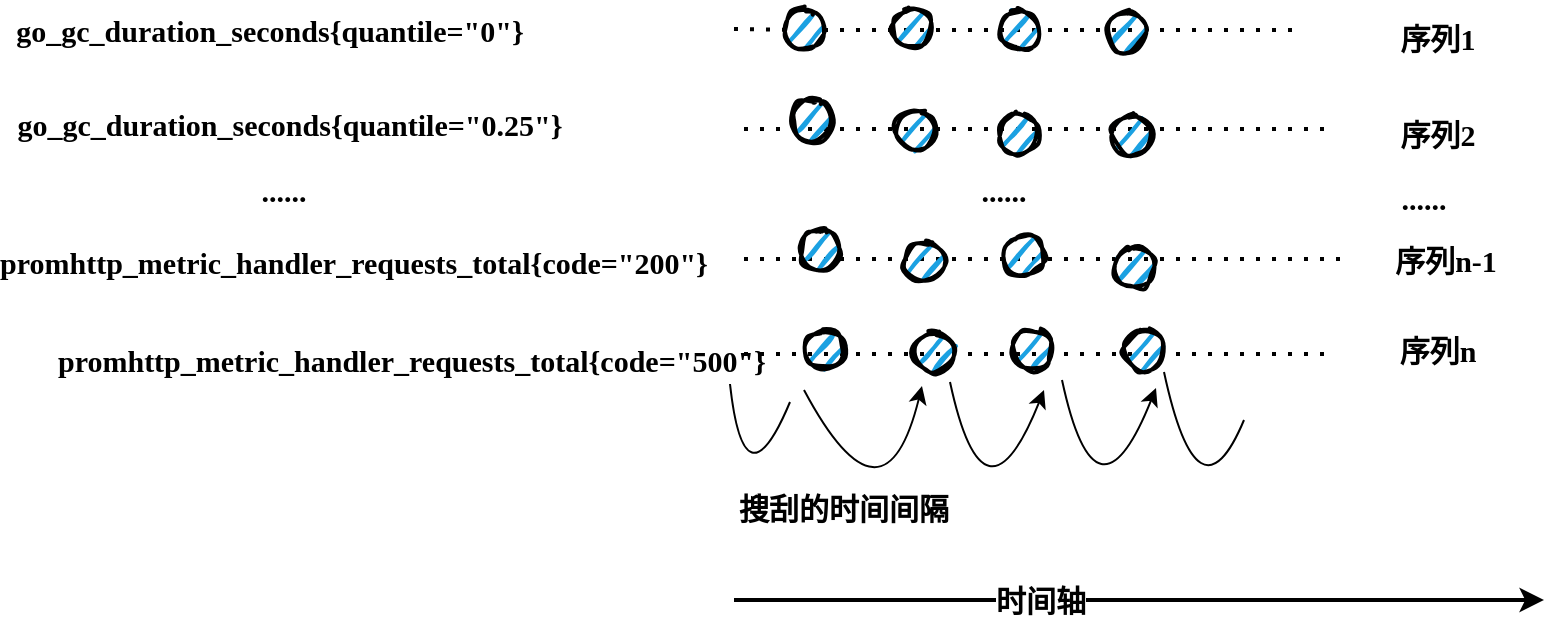 <mxfile version="16.5.1" type="device"><diagram id="fl3l7JhTa4kS9sDUFRaA" name="第 1 页"><mxGraphModel dx="3423" dy="1864" grid="1" gridSize="10" guides="1" tooltips="1" connect="1" arrows="1" fold="1" page="1" pageScale="1" pageWidth="827" pageHeight="1169" math="0" shadow="0"><root><mxCell id="0"/><mxCell id="1" parent="0"/><mxCell id="Nc4wAFm8coX0yKCtMDV_-5" value="go_gc_duration_seconds{quantile=&quot;0&quot;}" style="text;html=1;strokeColor=none;fillColor=none;align=center;verticalAlign=middle;whiteSpace=wrap;rounded=0;fontSize=15;fontFamily=Aa老外雨果体;fontStyle=1" vertex="1" parent="1"><mxGeometry x="-1577" y="-1140" width="60" height="30" as="geometry"/></mxCell><mxCell id="Nc4wAFm8coX0yKCtMDV_-6" value="go_gc_duration_seconds{quantile=&quot;0.25&quot;}" style="text;html=1;strokeColor=none;fillColor=none;align=center;verticalAlign=middle;whiteSpace=wrap;rounded=0;fontSize=15;fontFamily=Aa老外雨果体;fontStyle=1" vertex="1" parent="1"><mxGeometry x="-1567" y="-1093" width="60" height="30" as="geometry"/></mxCell><mxCell id="Nc4wAFm8coX0yKCtMDV_-7" value="promhttp_metric_handler_requests_total{code=&quot;200&quot;}" style="text;html=1;strokeColor=none;fillColor=none;align=center;verticalAlign=middle;whiteSpace=wrap;rounded=0;fontSize=15;fontFamily=Aa老外雨果体;fontStyle=1" vertex="1" parent="1"><mxGeometry x="-1535" y="-1024" width="60" height="30" as="geometry"/></mxCell><mxCell id="Nc4wAFm8coX0yKCtMDV_-9" value="promhttp_metric_handler_requests_total{code=&quot;500&quot;}" style="text;whiteSpace=wrap;html=1;fontSize=15;fontFamily=Aa老外雨果体;fontStyle=1" vertex="1" parent="1"><mxGeometry x="-1655" y="-975" width="310" height="30" as="geometry"/></mxCell><mxCell id="Nc4wAFm8coX0yKCtMDV_-10" value="......" style="text;html=1;strokeColor=none;fillColor=none;align=center;verticalAlign=middle;whiteSpace=wrap;rounded=0;fontFamily=Aa老外雨果体;fontSize=15;fontStyle=1" vertex="1" parent="1"><mxGeometry x="-1570" y="-1060" width="60" height="30" as="geometry"/></mxCell><mxCell id="Nc4wAFm8coX0yKCtMDV_-11" value="" style="endArrow=none;dashed=1;html=1;dashPattern=1 3;strokeWidth=2;rounded=0;fontFamily=Aa老外雨果体;fontSize=15;startArrow=none;fontStyle=1" edge="1" parent="1" source="Nc4wAFm8coX0yKCtMDV_-15"><mxGeometry width="50" height="50" relative="1" as="geometry"><mxPoint x="-1315" y="-1125.5" as="sourcePoint"/><mxPoint x="-1030" y="-1125" as="targetPoint"/></mxGeometry></mxCell><mxCell id="Nc4wAFm8coX0yKCtMDV_-12" value="" style="endArrow=none;dashed=1;html=1;dashPattern=1 3;strokeWidth=2;rounded=0;fontFamily=Aa老外雨果体;fontSize=15;fontStyle=1" edge="1" parent="1"><mxGeometry width="50" height="50" relative="1" as="geometry"><mxPoint x="-1310" y="-1075.5" as="sourcePoint"/><mxPoint x="-1020" y="-1075.5" as="targetPoint"/></mxGeometry></mxCell><mxCell id="Nc4wAFm8coX0yKCtMDV_-13" value="" style="endArrow=none;dashed=1;html=1;dashPattern=1 3;strokeWidth=2;rounded=0;fontFamily=Aa老外雨果体;fontSize=15;fontStyle=1" edge="1" parent="1"><mxGeometry width="50" height="50" relative="1" as="geometry"><mxPoint x="-1310" y="-1010.5" as="sourcePoint"/><mxPoint x="-1010" y="-1010.5" as="targetPoint"/></mxGeometry></mxCell><mxCell id="Nc4wAFm8coX0yKCtMDV_-14" value="" style="endArrow=none;dashed=1;html=1;dashPattern=1 3;strokeWidth=2;rounded=0;fontFamily=Aa老外雨果体;fontSize=15;fontStyle=1" edge="1" parent="1"><mxGeometry width="50" height="50" relative="1" as="geometry"><mxPoint x="-1310" y="-963" as="sourcePoint"/><mxPoint x="-1020" y="-963" as="targetPoint"/></mxGeometry></mxCell><mxCell id="Nc4wAFm8coX0yKCtMDV_-15" value="" style="ellipse;whiteSpace=wrap;html=1;strokeWidth=2;fillWeight=2;hachureGap=8;fillColor=#1ba1e2;sketch=1;fontFamily=Aa老外雨果体;fontSize=15;fontStyle=1" vertex="1" parent="1"><mxGeometry x="-1290" y="-1135" width="20" height="20" as="geometry"/></mxCell><mxCell id="Nc4wAFm8coX0yKCtMDV_-19" value="" style="endArrow=none;dashed=1;html=1;dashPattern=1 3;strokeWidth=2;rounded=0;fontFamily=Aa老外雨果体;fontSize=15;fontStyle=1" edge="1" parent="1" target="Nc4wAFm8coX0yKCtMDV_-15"><mxGeometry width="50" height="50" relative="1" as="geometry"><mxPoint x="-1315" y="-1125.5" as="sourcePoint"/><mxPoint x="-1030" y="-1125" as="targetPoint"/></mxGeometry></mxCell><mxCell id="Nc4wAFm8coX0yKCtMDV_-20" value="" style="ellipse;whiteSpace=wrap;html=1;strokeWidth=2;fillWeight=2;hachureGap=8;fillColor=#1ba1e2;sketch=1;fontFamily=Aa老外雨果体;fontSize=15;fontStyle=1" vertex="1" parent="1"><mxGeometry x="-1286" y="-1090" width="20" height="20" as="geometry"/></mxCell><mxCell id="Nc4wAFm8coX0yKCtMDV_-21" value="" style="ellipse;whiteSpace=wrap;html=1;strokeWidth=2;fillWeight=2;hachureGap=8;fillColor=#1ba1e2;sketch=1;fontFamily=Aa老外雨果体;fontSize=15;fontStyle=1" vertex="1" parent="1"><mxGeometry x="-1282" y="-1025" width="20" height="20" as="geometry"/></mxCell><mxCell id="Nc4wAFm8coX0yKCtMDV_-22" value="" style="ellipse;whiteSpace=wrap;html=1;strokeWidth=2;fillWeight=2;hachureGap=8;fillColor=#1ba1e2;sketch=1;fontFamily=Aa老外雨果体;fontSize=15;fontStyle=1" vertex="1" parent="1"><mxGeometry x="-1279" y="-975" width="20" height="20" as="geometry"/></mxCell><mxCell id="Nc4wAFm8coX0yKCtMDV_-23" value="" style="ellipse;whiteSpace=wrap;html=1;strokeWidth=2;fillWeight=2;hachureGap=8;fillColor=#1ba1e2;sketch=1;fontFamily=Aa老外雨果体;fontSize=15;fontStyle=1" vertex="1" parent="1"><mxGeometry x="-1236" y="-1136" width="20" height="20" as="geometry"/></mxCell><mxCell id="Nc4wAFm8coX0yKCtMDV_-24" value="" style="ellipse;whiteSpace=wrap;html=1;strokeWidth=2;fillWeight=2;hachureGap=8;fillColor=#1ba1e2;sketch=1;fontFamily=Aa老外雨果体;fontSize=15;fontStyle=1" vertex="1" parent="1"><mxGeometry x="-1234" y="-1085" width="20" height="20" as="geometry"/></mxCell><mxCell id="Nc4wAFm8coX0yKCtMDV_-25" value="" style="ellipse;whiteSpace=wrap;html=1;strokeWidth=2;fillWeight=2;hachureGap=8;fillColor=#1ba1e2;sketch=1;fontFamily=Aa老外雨果体;fontSize=15;fontStyle=1" vertex="1" parent="1"><mxGeometry x="-1230" y="-1019" width="20" height="20" as="geometry"/></mxCell><mxCell id="Nc4wAFm8coX0yKCtMDV_-26" value="" style="ellipse;whiteSpace=wrap;html=1;strokeWidth=2;fillWeight=2;hachureGap=8;fillColor=#1ba1e2;sketch=1;fontFamily=Aa老外雨果体;fontSize=15;fontStyle=1" vertex="1" parent="1"><mxGeometry x="-1225" y="-974" width="20" height="20" as="geometry"/></mxCell><mxCell id="Nc4wAFm8coX0yKCtMDV_-27" value="" style="ellipse;whiteSpace=wrap;html=1;strokeWidth=2;fillWeight=2;hachureGap=8;fillColor=#1ba1e2;sketch=1;fontFamily=Aa老外雨果体;fontSize=15;fontStyle=1" vertex="1" parent="1"><mxGeometry x="-1182" y="-1135" width="20" height="20" as="geometry"/></mxCell><mxCell id="Nc4wAFm8coX0yKCtMDV_-28" value="" style="ellipse;whiteSpace=wrap;html=1;strokeWidth=2;fillWeight=2;hachureGap=8;fillColor=#1ba1e2;sketch=1;fontFamily=Aa老外雨果体;fontSize=15;fontStyle=1" vertex="1" parent="1"><mxGeometry x="-1183" y="-1083" width="20" height="20" as="geometry"/></mxCell><mxCell id="Nc4wAFm8coX0yKCtMDV_-29" value="" style="ellipse;whiteSpace=wrap;html=1;strokeWidth=2;fillWeight=2;hachureGap=8;fillColor=#1ba1e2;sketch=1;fontFamily=Aa老外雨果体;fontSize=15;fontStyle=1" vertex="1" parent="1"><mxGeometry x="-1180" y="-1022" width="20" height="20" as="geometry"/></mxCell><mxCell id="Nc4wAFm8coX0yKCtMDV_-30" value="" style="ellipse;whiteSpace=wrap;html=1;strokeWidth=2;fillWeight=2;hachureGap=8;fillColor=#1ba1e2;sketch=1;fontFamily=Aa老外雨果体;fontSize=15;fontStyle=1" vertex="1" parent="1"><mxGeometry x="-1176" y="-975" width="20" height="20" as="geometry"/></mxCell><mxCell id="Nc4wAFm8coX0yKCtMDV_-31" value="" style="ellipse;whiteSpace=wrap;html=1;strokeWidth=2;fillWeight=2;hachureGap=8;fillColor=#1ba1e2;sketch=1;fontFamily=Aa老外雨果体;fontSize=15;fontStyle=1" vertex="1" parent="1"><mxGeometry x="-1129" y="-1134" width="20" height="20" as="geometry"/></mxCell><mxCell id="Nc4wAFm8coX0yKCtMDV_-32" value="" style="ellipse;whiteSpace=wrap;html=1;strokeWidth=2;fillWeight=2;hachureGap=8;fillColor=#1ba1e2;sketch=1;fontFamily=Aa老外雨果体;fontSize=15;fontStyle=1" vertex="1" parent="1"><mxGeometry x="-1126" y="-1082" width="20" height="20" as="geometry"/></mxCell><mxCell id="Nc4wAFm8coX0yKCtMDV_-33" value="" style="ellipse;whiteSpace=wrap;html=1;strokeWidth=2;fillWeight=2;hachureGap=8;fillColor=#1ba1e2;sketch=1;fontFamily=Aa老外雨果体;fontSize=15;fontStyle=1" vertex="1" parent="1"><mxGeometry x="-1125" y="-1016" width="20" height="20" as="geometry"/></mxCell><mxCell id="Nc4wAFm8coX0yKCtMDV_-34" value="" style="ellipse;whiteSpace=wrap;html=1;strokeWidth=2;fillWeight=2;hachureGap=8;fillColor=#1ba1e2;sketch=1;fontFamily=Aa老外雨果体;fontSize=15;fontStyle=1" vertex="1" parent="1"><mxGeometry x="-1120" y="-975" width="20" height="20" as="geometry"/></mxCell><mxCell id="Nc4wAFm8coX0yKCtMDV_-36" value="" style="curved=1;endArrow=classic;html=1;rounded=0;fontFamily=Aa老外雨果体;fontSize=15;entryX=0.2;entryY=1.35;entryDx=0;entryDy=0;entryPerimeter=0;" edge="1" parent="1" target="Nc4wAFm8coX0yKCtMDV_-26"><mxGeometry width="50" height="50" relative="1" as="geometry"><mxPoint x="-1280" y="-945" as="sourcePoint"/><mxPoint x="-1210" y="-945" as="targetPoint"/><Array as="points"><mxPoint x="-1240" y="-870"/></Array></mxGeometry></mxCell><mxCell id="Nc4wAFm8coX0yKCtMDV_-37" value="" style="curved=1;endArrow=classic;html=1;rounded=0;fontFamily=Aa老外雨果体;fontSize=15;exitX=0.9;exitY=1.25;exitDx=0;exitDy=0;exitPerimeter=0;fontStyle=1" edge="1" parent="1" source="Nc4wAFm8coX0yKCtMDV_-26"><mxGeometry width="50" height="50" relative="1" as="geometry"><mxPoint x="-1230" y="-945" as="sourcePoint"/><mxPoint x="-1160" y="-945" as="targetPoint"/><Array as="points"><mxPoint x="-1190" y="-870"/></Array></mxGeometry></mxCell><mxCell id="Nc4wAFm8coX0yKCtMDV_-38" value="" style="curved=1;endArrow=classic;html=1;rounded=0;fontFamily=Aa老外雨果体;fontSize=15;exitX=0.9;exitY=1.25;exitDx=0;exitDy=0;exitPerimeter=0;fontStyle=1" edge="1" parent="1"><mxGeometry width="50" height="50" relative="1" as="geometry"><mxPoint x="-1151" y="-950" as="sourcePoint"/><mxPoint x="-1104" y="-946" as="targetPoint"/><Array as="points"><mxPoint x="-1134" y="-871"/></Array></mxGeometry></mxCell><mxCell id="Nc4wAFm8coX0yKCtMDV_-39" value="搜刮的时间间隔" style="text;html=1;strokeColor=none;fillColor=none;align=center;verticalAlign=middle;whiteSpace=wrap;rounded=0;fontFamily=Aa老外雨果体;fontSize=15;fontStyle=1" vertex="1" parent="1"><mxGeometry x="-1315" y="-901" width="110" height="30" as="geometry"/></mxCell><mxCell id="Nc4wAFm8coX0yKCtMDV_-41" value="......" style="text;html=1;strokeColor=none;fillColor=none;align=center;verticalAlign=middle;whiteSpace=wrap;rounded=0;fontFamily=Aa老外雨果体;fontSize=15;fontStyle=1" vertex="1" parent="1"><mxGeometry x="-1210" y="-1060" width="60" height="30" as="geometry"/></mxCell><mxCell id="Nc4wAFm8coX0yKCtMDV_-42" value="......" style="text;html=1;strokeColor=none;fillColor=none;align=center;verticalAlign=middle;whiteSpace=wrap;rounded=0;fontFamily=Aa老外雨果体;fontSize=15;fontStyle=1" vertex="1" parent="1"><mxGeometry x="-1000" y="-1056" width="60" height="30" as="geometry"/></mxCell><mxCell id="Nc4wAFm8coX0yKCtMDV_-43" value="序列1" style="text;html=1;strokeColor=none;fillColor=none;align=center;verticalAlign=middle;whiteSpace=wrap;rounded=0;fontFamily=Aa老外雨果体;fontSize=15;fontStyle=1" vertex="1" parent="1"><mxGeometry x="-993" y="-1136" width="60" height="30" as="geometry"/></mxCell><mxCell id="Nc4wAFm8coX0yKCtMDV_-44" value="序列2" style="text;html=1;strokeColor=none;fillColor=none;align=center;verticalAlign=middle;whiteSpace=wrap;rounded=0;fontFamily=Aa老外雨果体;fontSize=15;fontStyle=1" vertex="1" parent="1"><mxGeometry x="-993" y="-1088" width="60" height="30" as="geometry"/></mxCell><mxCell id="Nc4wAFm8coX0yKCtMDV_-45" value="序列n-1" style="text;html=1;strokeColor=none;fillColor=none;align=center;verticalAlign=middle;whiteSpace=wrap;rounded=0;fontFamily=Aa老外雨果体;fontSize=15;fontStyle=1" vertex="1" parent="1"><mxGeometry x="-996" y="-1025" width="74" height="30" as="geometry"/></mxCell><mxCell id="Nc4wAFm8coX0yKCtMDV_-46" value="序列n" style="text;html=1;strokeColor=none;fillColor=none;align=center;verticalAlign=middle;whiteSpace=wrap;rounded=0;fontFamily=Aa老外雨果体;fontSize=15;fontStyle=1" vertex="1" parent="1"><mxGeometry x="-1000" y="-980" width="74" height="30" as="geometry"/></mxCell><mxCell id="Nc4wAFm8coX0yKCtMDV_-47" value="" style="endArrow=classic;html=1;rounded=0;fontFamily=Aa老外雨果体;fontSize=15;fontStyle=1;strokeWidth=2;" edge="1" parent="1"><mxGeometry width="50" height="50" relative="1" as="geometry"><mxPoint x="-1315" y="-840" as="sourcePoint"/><mxPoint x="-910" y="-840" as="targetPoint"/></mxGeometry></mxCell><mxCell id="Nc4wAFm8coX0yKCtMDV_-48" value="&lt;b&gt;时间轴&lt;/b&gt;" style="edgeLabel;html=1;align=center;verticalAlign=middle;resizable=0;points=[];fontSize=15;fontFamily=Aa老外雨果体;" vertex="1" connectable="0" parent="Nc4wAFm8coX0yKCtMDV_-47"><mxGeometry x="-0.247" relative="1" as="geometry"><mxPoint as="offset"/></mxGeometry></mxCell><mxCell id="Nc4wAFm8coX0yKCtMDV_-49" value="" style="curved=1;endArrow=none;html=1;rounded=0;fontFamily=Aa老外雨果体;fontSize=15;exitX=0.9;exitY=1.25;exitDx=0;exitDy=0;exitPerimeter=0;fontStyle=1;endFill=0;" edge="1" parent="1"><mxGeometry width="50" height="50" relative="1" as="geometry"><mxPoint x="-1100" y="-954" as="sourcePoint"/><mxPoint x="-1060" y="-930" as="targetPoint"/><Array as="points"><mxPoint x="-1083" y="-875"/></Array></mxGeometry></mxCell><mxCell id="Nc4wAFm8coX0yKCtMDV_-50" value="" style="curved=1;endArrow=none;html=1;rounded=0;fontFamily=Aa老外雨果体;fontSize=15;fontStyle=1;endFill=0;" edge="1" parent="1"><mxGeometry width="50" height="50" relative="1" as="geometry"><mxPoint x="-1317" y="-948" as="sourcePoint"/><mxPoint x="-1287" y="-939" as="targetPoint"/><Array as="points"><mxPoint x="-1310" y="-884"/></Array></mxGeometry></mxCell></root></mxGraphModel></diagram></mxfile>